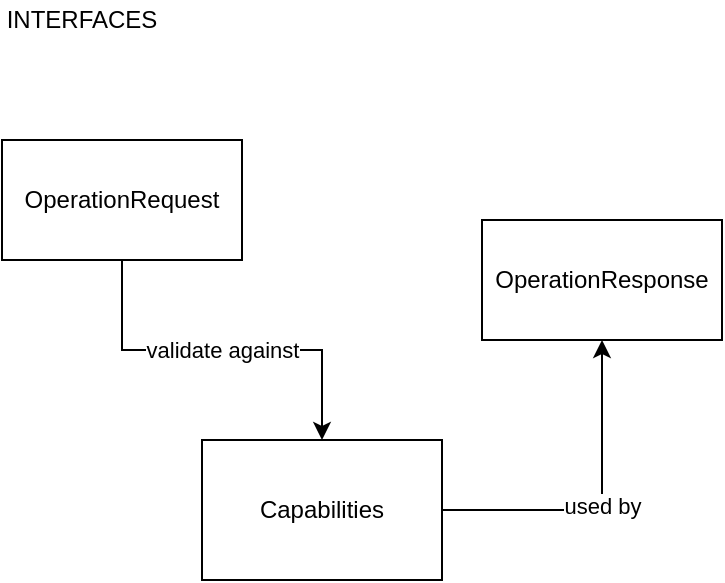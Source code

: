 <mxfile version="13.1.3" pages="2">
    <diagram id="6hGFLwfOUW9BJ-s0fimq" name="Interfaces">
        <mxGraphModel dx="1683" dy="878" grid="1" gridSize="10" guides="1" tooltips="1" connect="1" arrows="1" fold="1" page="1" pageScale="1" pageWidth="827" pageHeight="1169" math="0" shadow="0">
            <root>
                <mxCell id="0"/>
                <mxCell id="1" parent="0"/>
                <mxCell id="8" value="validate against" style="edgeStyle=orthogonalEdgeStyle;rounded=0;orthogonalLoop=1;jettySize=auto;html=1;entryX=0.5;entryY=0;entryDx=0;entryDy=0;exitX=0.5;exitY=1;exitDx=0;exitDy=0;" edge="1" parent="1" source="5" target="2">
                    <mxGeometry relative="1" as="geometry"/>
                </mxCell>
                <mxCell id="13" value="used by" style="edgeStyle=orthogonalEdgeStyle;rounded=0;orthogonalLoop=1;jettySize=auto;html=1;entryX=0.5;entryY=1;entryDx=0;entryDy=0;" edge="1" parent="1" source="2" target="7">
                    <mxGeometry relative="1" as="geometry"/>
                </mxCell>
                <mxCell id="2" value="Capabilities" style="rounded=0;whiteSpace=wrap;html=1;" vertex="1" parent="1">
                    <mxGeometry x="340" y="420" width="120" height="70" as="geometry"/>
                </mxCell>
                <mxCell id="5" value="OperationRequest" style="rounded=0;whiteSpace=wrap;html=1;" vertex="1" parent="1">
                    <mxGeometry x="240" y="270" width="120" height="60" as="geometry"/>
                </mxCell>
                <mxCell id="7" value="OperationResponse" style="rounded=0;whiteSpace=wrap;html=1;" vertex="1" parent="1">
                    <mxGeometry x="480" y="310" width="120" height="60" as="geometry"/>
                </mxCell>
                <mxCell id="11" value="INTERFACES" style="text;html=1;strokeColor=none;fillColor=none;align=center;verticalAlign=middle;whiteSpace=wrap;rounded=0;" vertex="1" parent="1">
                    <mxGeometry x="240" y="200" width="80" height="20" as="geometry"/>
                </mxCell>
            </root>
        </mxGraphModel>
    </diagram>
    <diagram id="upT7JopI6jNTdr680uCO" name="WMS">
        <mxGraphModel dx="1683" dy="878" grid="1" gridSize="10" guides="1" tooltips="1" connect="1" arrows="1" fold="1" page="1" pageScale="1" pageWidth="850" pageHeight="1100" math="0" shadow="0">
            <root>
                <mxCell id="1ZcEmNP2XnzkbwVKSMnx-0"/>
                <mxCell id="1ZcEmNP2XnzkbwVKSMnx-1" parent="1ZcEmNP2XnzkbwVKSMnx-0"/>
                <mxCell id="22YBPdbhmI1sAbwN2nd--0" value="Capabilities" style="rounded=0;whiteSpace=wrap;html=1;" vertex="1" parent="1ZcEmNP2XnzkbwVKSMnx-1">
                    <mxGeometry x="330" y="630" width="120" height="70" as="geometry"/>
                </mxCell>
                <mxCell id="8w07LZEVmTztw3cIHKnJ-0" value="GetCapabilities" style="rounded=0;whiteSpace=wrap;html=1;" vertex="1" parent="1ZcEmNP2XnzkbwVKSMnx-1">
                    <mxGeometry x="150" y="270" width="120" height="60" as="geometry"/>
                </mxCell>
                <mxCell id="8w07LZEVmTztw3cIHKnJ-1" value="GetFeatureInfo" style="rounded=0;whiteSpace=wrap;html=1;" vertex="1" parent="1ZcEmNP2XnzkbwVKSMnx-1">
                    <mxGeometry x="150" y="470" width="120" height="60" as="geometry"/>
                </mxCell>
                <mxCell id="8w07LZEVmTztw3cIHKnJ-2" value="GetMap" style="rounded=0;whiteSpace=wrap;html=1;" vertex="1" parent="1ZcEmNP2XnzkbwVKSMnx-1">
                    <mxGeometry x="150" y="370" width="120" height="60" as="geometry"/>
                </mxCell>
                <mxCell id="8w07LZEVmTztw3cIHKnJ-4" value="" style="rounded=0;whiteSpace=wrap;html=1;fillColor=none;strokeWidth=3;" vertex="1" parent="1ZcEmNP2XnzkbwVKSMnx-1">
                    <mxGeometry x="120" y="230" width="180" height="330" as="geometry"/>
                </mxCell>
                <mxCell id="8w07LZEVmTztw3cIHKnJ-5" value="OperationRequest" style="text;html=1;strokeColor=none;fillColor=none;align=center;verticalAlign=middle;whiteSpace=wrap;rounded=0;" vertex="1" parent="1ZcEmNP2XnzkbwVKSMnx-1">
                    <mxGeometry x="155" y="240" width="110" height="20" as="geometry"/>
                </mxCell>
                <mxCell id="8w07LZEVmTztw3cIHKnJ-6" value="GetCapabilities" style="rounded=0;whiteSpace=wrap;html=1;" vertex="1" parent="1ZcEmNP2XnzkbwVKSMnx-1">
                    <mxGeometry x="510" y="270" width="120" height="60" as="geometry"/>
                </mxCell>
                <mxCell id="8w07LZEVmTztw3cIHKnJ-7" value="GetFeatureInfo" style="rounded=0;whiteSpace=wrap;html=1;" vertex="1" parent="1ZcEmNP2XnzkbwVKSMnx-1">
                    <mxGeometry x="510" y="470" width="120" height="60" as="geometry"/>
                </mxCell>
                <mxCell id="8w07LZEVmTztw3cIHKnJ-8" value="GetMap" style="rounded=0;whiteSpace=wrap;html=1;" vertex="1" parent="1ZcEmNP2XnzkbwVKSMnx-1">
                    <mxGeometry x="510" y="370" width="120" height="60" as="geometry"/>
                </mxCell>
                <mxCell id="8w07LZEVmTztw3cIHKnJ-9" value="" style="rounded=0;whiteSpace=wrap;html=1;fillColor=none;strokeWidth=3;" vertex="1" parent="1ZcEmNP2XnzkbwVKSMnx-1">
                    <mxGeometry x="480" y="230" width="180" height="330" as="geometry"/>
                </mxCell>
                <mxCell id="8w07LZEVmTztw3cIHKnJ-10" value="OperationResponse" style="text;html=1;strokeColor=none;fillColor=none;align=center;verticalAlign=middle;whiteSpace=wrap;rounded=0;" vertex="1" parent="1ZcEmNP2XnzkbwVKSMnx-1">
                    <mxGeometry x="515" y="240" width="110" height="20" as="geometry"/>
                </mxCell>
            </root>
        </mxGraphModel>
    </diagram>
</mxfile>